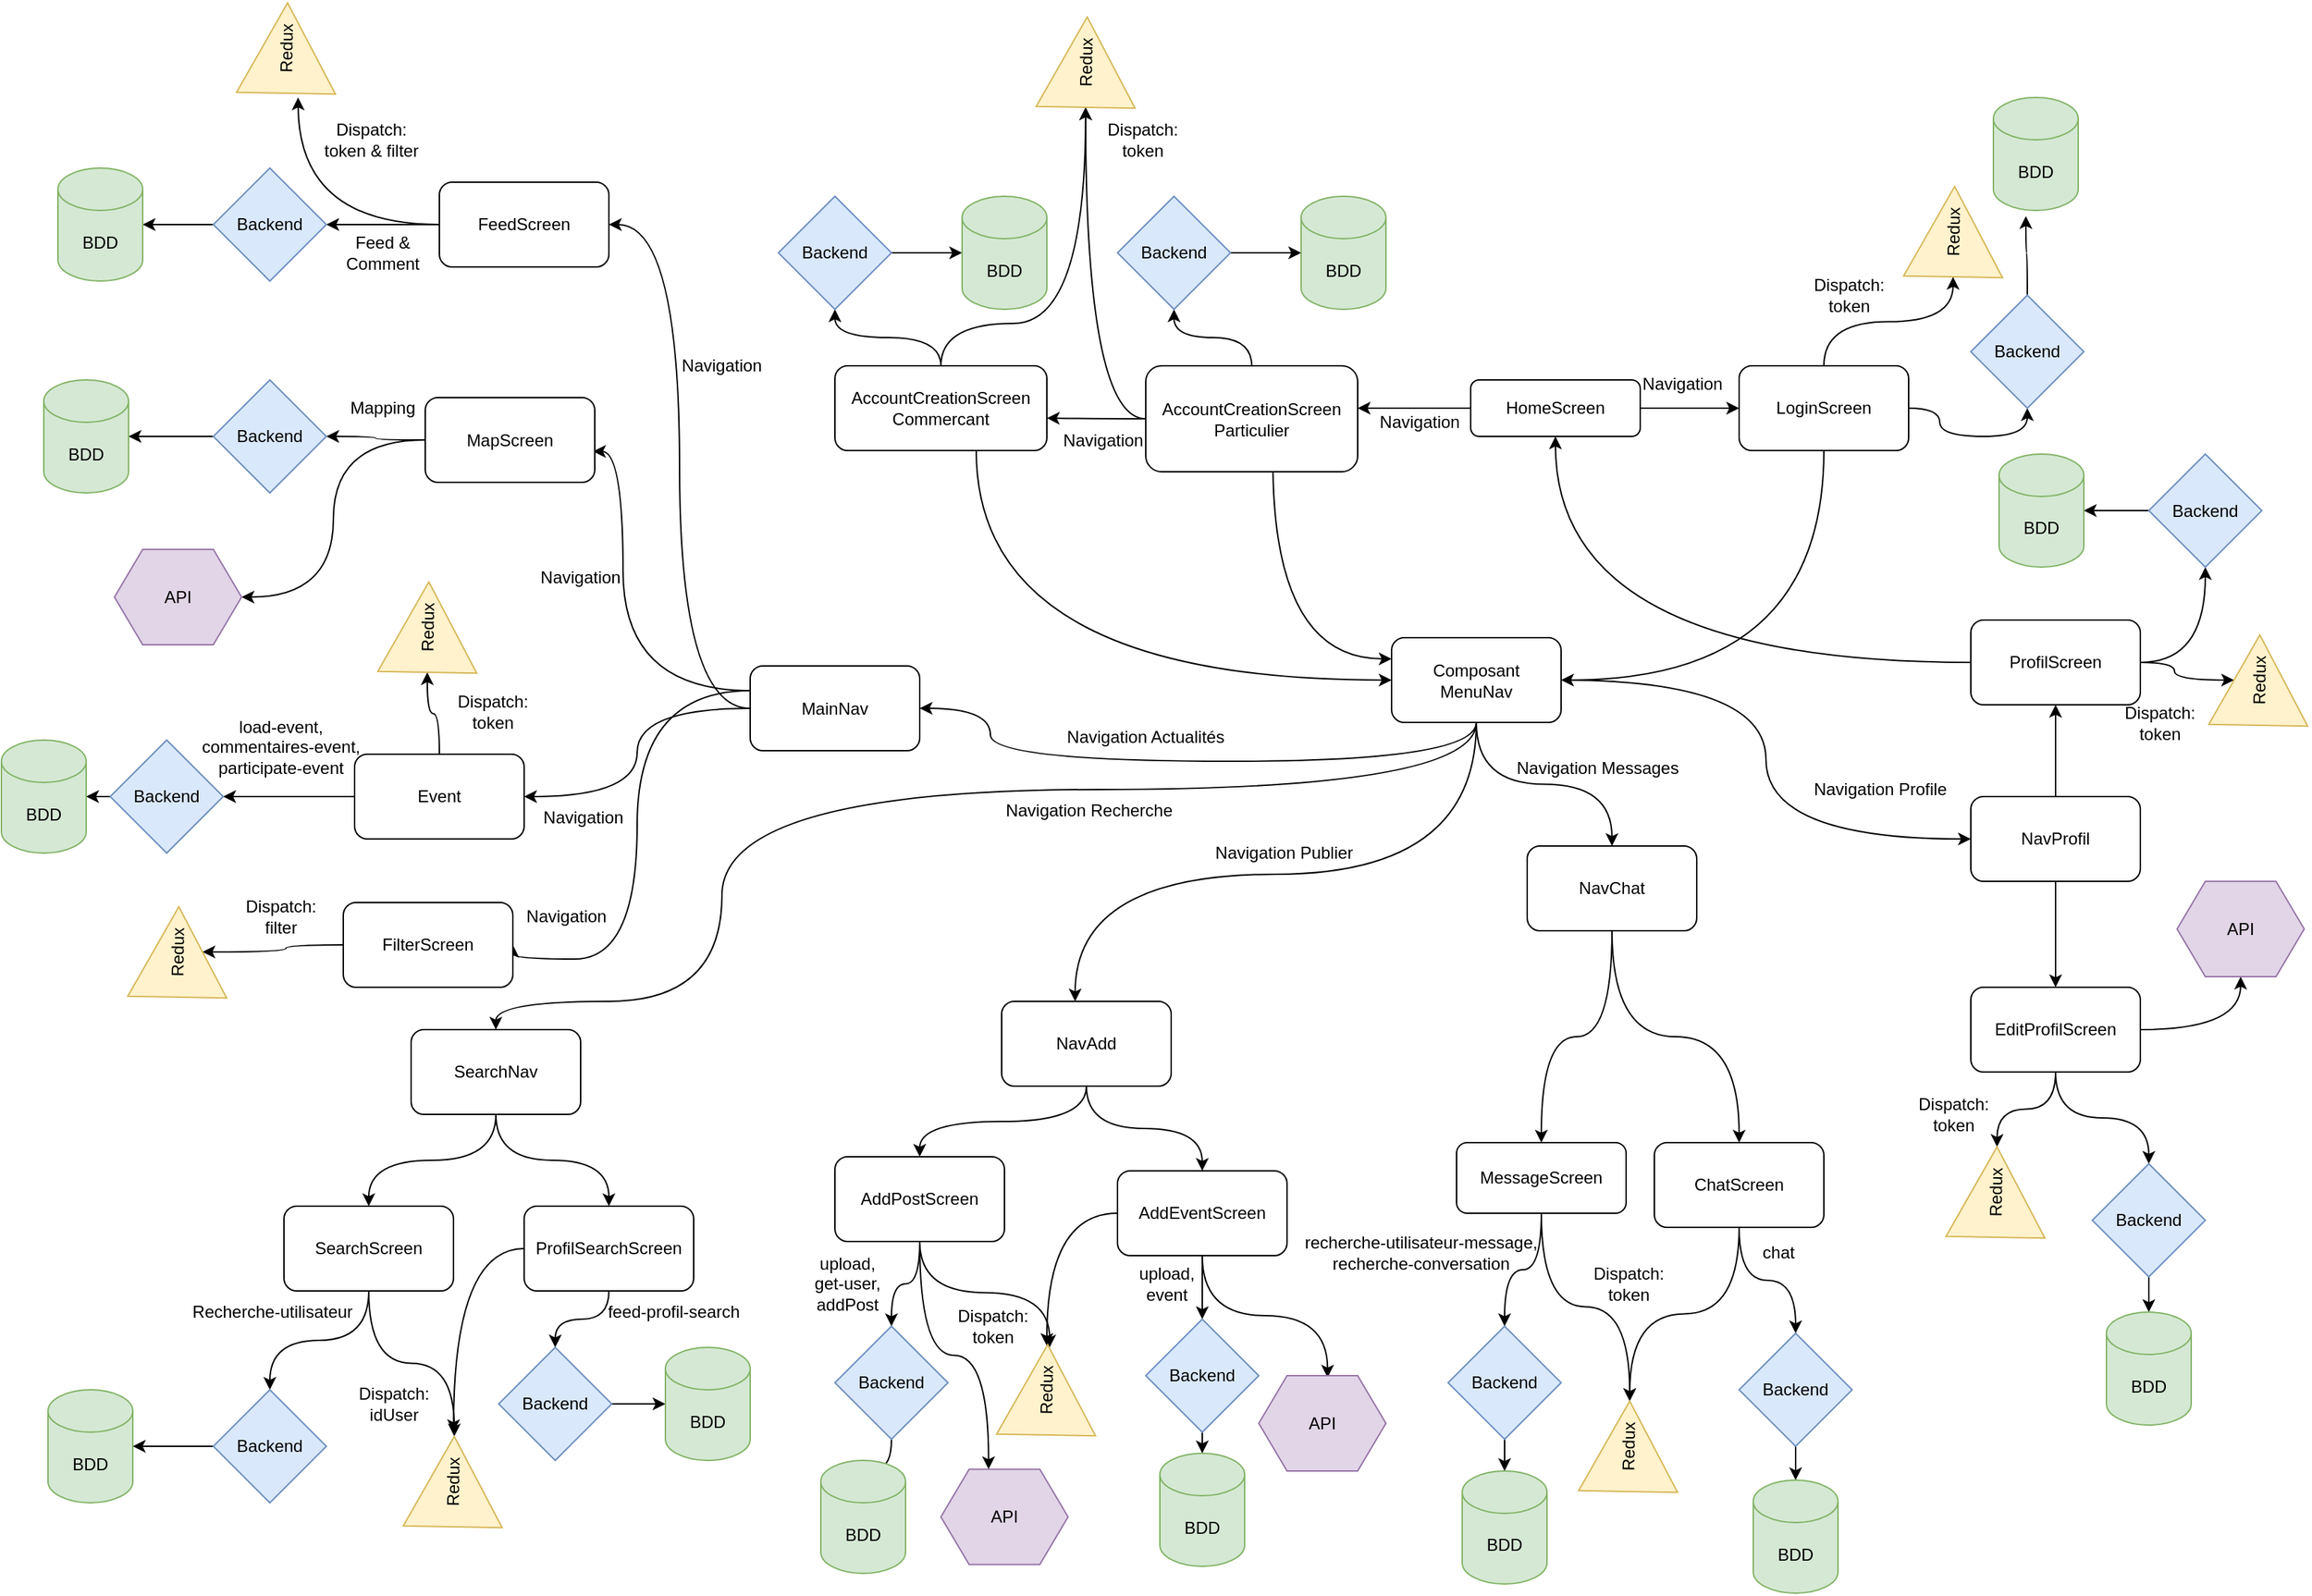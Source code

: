 <mxfile version="15.2.9" type="github">
  <diagram id="C5RBs43oDa-KdzZeNtuy" name="Page-1">
    <mxGraphModel dx="2178" dy="801" grid="1" gridSize="10" guides="1" tooltips="1" connect="1" arrows="1" fold="1" page="1" pageScale="1" pageWidth="827" pageHeight="1169" math="0" shadow="0">
      <root>
        <mxCell id="WIyWlLk6GJQsqaUBKTNV-0" />
        <mxCell id="WIyWlLk6GJQsqaUBKTNV-1" parent="WIyWlLk6GJQsqaUBKTNV-0" />
        <mxCell id="LkO9NCzJJuoqPJhK0rLc-2" style="edgeStyle=orthogonalEdgeStyle;rounded=0;orthogonalLoop=1;jettySize=auto;html=1;" edge="1" parent="WIyWlLk6GJQsqaUBKTNV-1" source="WIyWlLk6GJQsqaUBKTNV-3">
          <mxGeometry relative="1" as="geometry">
            <mxPoint x="140" y="330" as="targetPoint" />
          </mxGeometry>
        </mxCell>
        <mxCell id="LkO9NCzJJuoqPJhK0rLc-6" style="edgeStyle=orthogonalEdgeStyle;rounded=0;orthogonalLoop=1;jettySize=auto;html=1;entryX=0;entryY=0.5;entryDx=0;entryDy=0;" edge="1" parent="WIyWlLk6GJQsqaUBKTNV-1" source="WIyWlLk6GJQsqaUBKTNV-3" target="LkO9NCzJJuoqPJhK0rLc-3">
          <mxGeometry relative="1" as="geometry" />
        </mxCell>
        <mxCell id="WIyWlLk6GJQsqaUBKTNV-3" value="HomeScreen" style="rounded=1;whiteSpace=wrap;html=1;fontSize=12;glass=0;strokeWidth=1;shadow=0;" parent="WIyWlLk6GJQsqaUBKTNV-1" vertex="1">
          <mxGeometry x="220" y="310" width="120" height="40" as="geometry" />
        </mxCell>
        <mxCell id="LkO9NCzJJuoqPJhK0rLc-14" style="edgeStyle=orthogonalEdgeStyle;rounded=0;orthogonalLoop=1;jettySize=auto;html=1;entryX=0;entryY=0.25;entryDx=0;entryDy=0;curved=1;" edge="1" parent="WIyWlLk6GJQsqaUBKTNV-1" target="LkO9NCzJJuoqPJhK0rLc-11">
          <mxGeometry relative="1" as="geometry">
            <mxPoint x="80" y="367.5" as="sourcePoint" />
            <Array as="points">
              <mxPoint x="80" y="507.5" />
            </Array>
          </mxGeometry>
        </mxCell>
        <mxCell id="LkO9NCzJJuoqPJhK0rLc-65" style="edgeStyle=orthogonalEdgeStyle;curved=1;rounded=0;orthogonalLoop=1;jettySize=auto;html=1;entryX=0.5;entryY=1;entryDx=0;entryDy=0;" edge="1" parent="WIyWlLk6GJQsqaUBKTNV-1" source="LkO9NCzJJuoqPJhK0rLc-0" target="LkO9NCzJJuoqPJhK0rLc-61">
          <mxGeometry relative="1" as="geometry" />
        </mxCell>
        <mxCell id="LkO9NCzJJuoqPJhK0rLc-74" style="edgeStyle=orthogonalEdgeStyle;curved=1;rounded=0;orthogonalLoop=1;jettySize=auto;html=1;entryX=0;entryY=0.5;entryDx=0;entryDy=0;" edge="1" parent="WIyWlLk6GJQsqaUBKTNV-1" source="LkO9NCzJJuoqPJhK0rLc-0" target="LkO9NCzJJuoqPJhK0rLc-73">
          <mxGeometry relative="1" as="geometry" />
        </mxCell>
        <mxCell id="LkO9NCzJJuoqPJhK0rLc-76" style="edgeStyle=orthogonalEdgeStyle;curved=1;rounded=0;orthogonalLoop=1;jettySize=auto;html=1;entryX=1;entryY=0.617;entryDx=0;entryDy=0;entryPerimeter=0;" edge="1" parent="WIyWlLk6GJQsqaUBKTNV-1" source="LkO9NCzJJuoqPJhK0rLc-0" target="LkO9NCzJJuoqPJhK0rLc-7">
          <mxGeometry relative="1" as="geometry" />
        </mxCell>
        <mxCell id="LkO9NCzJJuoqPJhK0rLc-0" value="AccountCreationScreen&lt;br&gt;Particulier" style="rounded=1;whiteSpace=wrap;html=1;" vertex="1" parent="WIyWlLk6GJQsqaUBKTNV-1">
          <mxGeometry x="-10" y="300" width="150" height="75" as="geometry" />
        </mxCell>
        <mxCell id="LkO9NCzJJuoqPJhK0rLc-16" style="edgeStyle=orthogonalEdgeStyle;rounded=0;orthogonalLoop=1;jettySize=auto;html=1;entryX=1;entryY=0.5;entryDx=0;entryDy=0;curved=1;" edge="1" parent="WIyWlLk6GJQsqaUBKTNV-1" source="LkO9NCzJJuoqPJhK0rLc-3" target="LkO9NCzJJuoqPJhK0rLc-11">
          <mxGeometry relative="1" as="geometry">
            <Array as="points">
              <mxPoint x="470" y="522.5" />
            </Array>
          </mxGeometry>
        </mxCell>
        <mxCell id="LkO9NCzJJuoqPJhK0rLc-70" style="edgeStyle=orthogonalEdgeStyle;curved=1;rounded=0;orthogonalLoop=1;jettySize=auto;html=1;entryX=0.5;entryY=1;entryDx=0;entryDy=0;" edge="1" parent="WIyWlLk6GJQsqaUBKTNV-1" source="LkO9NCzJJuoqPJhK0rLc-3" target="LkO9NCzJJuoqPJhK0rLc-68">
          <mxGeometry relative="1" as="geometry" />
        </mxCell>
        <mxCell id="LkO9NCzJJuoqPJhK0rLc-72" style="edgeStyle=orthogonalEdgeStyle;curved=1;rounded=0;orthogonalLoop=1;jettySize=auto;html=1;entryX=0;entryY=0.5;entryDx=0;entryDy=0;" edge="1" parent="WIyWlLk6GJQsqaUBKTNV-1" source="LkO9NCzJJuoqPJhK0rLc-3" target="LkO9NCzJJuoqPJhK0rLc-59">
          <mxGeometry relative="1" as="geometry" />
        </mxCell>
        <mxCell id="LkO9NCzJJuoqPJhK0rLc-3" value="LoginScreen" style="rounded=1;whiteSpace=wrap;html=1;" vertex="1" parent="WIyWlLk6GJQsqaUBKTNV-1">
          <mxGeometry x="410" y="300" width="120" height="60" as="geometry" />
        </mxCell>
        <mxCell id="LkO9NCzJJuoqPJhK0rLc-13" style="edgeStyle=orthogonalEdgeStyle;rounded=0;orthogonalLoop=1;jettySize=auto;html=1;entryX=0;entryY=0.5;entryDx=0;entryDy=0;curved=1;" edge="1" parent="WIyWlLk6GJQsqaUBKTNV-1" source="LkO9NCzJJuoqPJhK0rLc-7" target="LkO9NCzJJuoqPJhK0rLc-11">
          <mxGeometry relative="1" as="geometry">
            <Array as="points">
              <mxPoint x="-130" y="522.5" />
            </Array>
          </mxGeometry>
        </mxCell>
        <mxCell id="LkO9NCzJJuoqPJhK0rLc-63" style="edgeStyle=orthogonalEdgeStyle;curved=1;rounded=0;orthogonalLoop=1;jettySize=auto;html=1;entryX=0.5;entryY=1;entryDx=0;entryDy=0;" edge="1" parent="WIyWlLk6GJQsqaUBKTNV-1" source="LkO9NCzJJuoqPJhK0rLc-7" target="LkO9NCzJJuoqPJhK0rLc-58">
          <mxGeometry relative="1" as="geometry" />
        </mxCell>
        <mxCell id="LkO9NCzJJuoqPJhK0rLc-75" style="edgeStyle=orthogonalEdgeStyle;curved=1;rounded=0;orthogonalLoop=1;jettySize=auto;html=1;entryX=0;entryY=0.5;entryDx=0;entryDy=0;" edge="1" parent="WIyWlLk6GJQsqaUBKTNV-1" source="LkO9NCzJJuoqPJhK0rLc-7" target="LkO9NCzJJuoqPJhK0rLc-73">
          <mxGeometry relative="1" as="geometry">
            <Array as="points">
              <mxPoint x="-155" y="270" />
              <mxPoint x="-53" y="270" />
            </Array>
          </mxGeometry>
        </mxCell>
        <mxCell id="LkO9NCzJJuoqPJhK0rLc-7" value="AccountCreationScreen&lt;br&gt;Commercant" style="rounded=1;whiteSpace=wrap;html=1;" vertex="1" parent="WIyWlLk6GJQsqaUBKTNV-1">
          <mxGeometry x="-230" y="300" width="150" height="60" as="geometry" />
        </mxCell>
        <mxCell id="LkO9NCzJJuoqPJhK0rLc-22" style="edgeStyle=orthogonalEdgeStyle;curved=1;rounded=0;orthogonalLoop=1;jettySize=auto;html=1;" edge="1" parent="WIyWlLk6GJQsqaUBKTNV-1" source="LkO9NCzJJuoqPJhK0rLc-11" target="LkO9NCzJJuoqPJhK0rLc-17">
          <mxGeometry relative="1" as="geometry">
            <Array as="points">
              <mxPoint x="224" y="580" />
              <mxPoint x="-120" y="580" />
            </Array>
          </mxGeometry>
        </mxCell>
        <mxCell id="LkO9NCzJJuoqPJhK0rLc-54" style="edgeStyle=orthogonalEdgeStyle;curved=1;rounded=0;orthogonalLoop=1;jettySize=auto;html=1;entryX=0.5;entryY=0;entryDx=0;entryDy=0;" edge="1" parent="WIyWlLk6GJQsqaUBKTNV-1" source="LkO9NCzJJuoqPJhK0rLc-11" target="LkO9NCzJJuoqPJhK0rLc-18">
          <mxGeometry relative="1" as="geometry">
            <Array as="points">
              <mxPoint x="224" y="600" />
              <mxPoint x="-310" y="600" />
              <mxPoint x="-310" y="750" />
              <mxPoint x="-470" y="750" />
            </Array>
          </mxGeometry>
        </mxCell>
        <mxCell id="LkO9NCzJJuoqPJhK0rLc-55" style="edgeStyle=orthogonalEdgeStyle;curved=1;rounded=0;orthogonalLoop=1;jettySize=auto;html=1;" edge="1" parent="WIyWlLk6GJQsqaUBKTNV-1" source="LkO9NCzJJuoqPJhK0rLc-11" target="LkO9NCzJJuoqPJhK0rLc-20">
          <mxGeometry relative="1" as="geometry" />
        </mxCell>
        <mxCell id="LkO9NCzJJuoqPJhK0rLc-56" style="edgeStyle=orthogonalEdgeStyle;curved=1;rounded=0;orthogonalLoop=1;jettySize=auto;html=1;entryX=0;entryY=0.5;entryDx=0;entryDy=0;" edge="1" parent="WIyWlLk6GJQsqaUBKTNV-1" source="LkO9NCzJJuoqPJhK0rLc-11" target="LkO9NCzJJuoqPJhK0rLc-21">
          <mxGeometry relative="1" as="geometry" />
        </mxCell>
        <mxCell id="LkO9NCzJJuoqPJhK0rLc-135" style="edgeStyle=orthogonalEdgeStyle;curved=1;rounded=0;orthogonalLoop=1;jettySize=auto;html=1;" edge="1" parent="WIyWlLk6GJQsqaUBKTNV-1" source="LkO9NCzJJuoqPJhK0rLc-11" target="LkO9NCzJJuoqPJhK0rLc-19">
          <mxGeometry relative="1" as="geometry">
            <Array as="points">
              <mxPoint x="224" y="660" />
              <mxPoint x="-60" y="660" />
            </Array>
          </mxGeometry>
        </mxCell>
        <mxCell id="LkO9NCzJJuoqPJhK0rLc-11" value="Composant&lt;br&gt;MenuNav" style="rounded=1;whiteSpace=wrap;html=1;" vertex="1" parent="WIyWlLk6GJQsqaUBKTNV-1">
          <mxGeometry x="164" y="492.5" width="120" height="60" as="geometry" />
        </mxCell>
        <mxCell id="LkO9NCzJJuoqPJhK0rLc-32" style="edgeStyle=orthogonalEdgeStyle;curved=1;rounded=0;orthogonalLoop=1;jettySize=auto;html=1;entryX=1;entryY=0.5;entryDx=0;entryDy=0;" edge="1" parent="WIyWlLk6GJQsqaUBKTNV-1" source="LkO9NCzJJuoqPJhK0rLc-17" target="LkO9NCzJJuoqPJhK0rLc-27">
          <mxGeometry relative="1" as="geometry" />
        </mxCell>
        <mxCell id="LkO9NCzJJuoqPJhK0rLc-33" style="edgeStyle=orthogonalEdgeStyle;curved=1;rounded=0;orthogonalLoop=1;jettySize=auto;html=1;entryX=0.99;entryY=0.635;entryDx=0;entryDy=0;entryPerimeter=0;" edge="1" parent="WIyWlLk6GJQsqaUBKTNV-1" source="LkO9NCzJJuoqPJhK0rLc-17" target="LkO9NCzJJuoqPJhK0rLc-29">
          <mxGeometry relative="1" as="geometry">
            <Array as="points">
              <mxPoint x="-380" y="530" />
              <mxPoint x="-380" y="361" />
            </Array>
          </mxGeometry>
        </mxCell>
        <mxCell id="LkO9NCzJJuoqPJhK0rLc-34" style="edgeStyle=orthogonalEdgeStyle;curved=1;rounded=0;orthogonalLoop=1;jettySize=auto;html=1;entryX=1;entryY=0.5;entryDx=0;entryDy=0;" edge="1" parent="WIyWlLk6GJQsqaUBKTNV-1" source="LkO9NCzJJuoqPJhK0rLc-17" target="LkO9NCzJJuoqPJhK0rLc-30">
          <mxGeometry relative="1" as="geometry" />
        </mxCell>
        <mxCell id="LkO9NCzJJuoqPJhK0rLc-35" style="edgeStyle=orthogonalEdgeStyle;curved=1;rounded=0;orthogonalLoop=1;jettySize=auto;html=1;entryX=1;entryY=0.5;entryDx=0;entryDy=0;" edge="1" parent="WIyWlLk6GJQsqaUBKTNV-1" source="LkO9NCzJJuoqPJhK0rLc-17" target="LkO9NCzJJuoqPJhK0rLc-31">
          <mxGeometry relative="1" as="geometry">
            <Array as="points">
              <mxPoint x="-370" y="530" />
              <mxPoint x="-370" y="720" />
            </Array>
          </mxGeometry>
        </mxCell>
        <mxCell id="LkO9NCzJJuoqPJhK0rLc-17" value="MainNav" style="rounded=1;whiteSpace=wrap;html=1;" vertex="1" parent="WIyWlLk6GJQsqaUBKTNV-1">
          <mxGeometry x="-290" y="512.5" width="120" height="60" as="geometry" />
        </mxCell>
        <mxCell id="LkO9NCzJJuoqPJhK0rLc-133" style="edgeStyle=orthogonalEdgeStyle;curved=1;rounded=0;orthogonalLoop=1;jettySize=auto;html=1;entryX=0.5;entryY=0;entryDx=0;entryDy=0;" edge="1" parent="WIyWlLk6GJQsqaUBKTNV-1" source="LkO9NCzJJuoqPJhK0rLc-18" target="LkO9NCzJJuoqPJhK0rLc-50">
          <mxGeometry relative="1" as="geometry" />
        </mxCell>
        <mxCell id="LkO9NCzJJuoqPJhK0rLc-134" style="edgeStyle=orthogonalEdgeStyle;curved=1;rounded=0;orthogonalLoop=1;jettySize=auto;html=1;" edge="1" parent="WIyWlLk6GJQsqaUBKTNV-1" source="LkO9NCzJJuoqPJhK0rLc-18" target="LkO9NCzJJuoqPJhK0rLc-51">
          <mxGeometry relative="1" as="geometry" />
        </mxCell>
        <mxCell id="LkO9NCzJJuoqPJhK0rLc-18" value="SearchNav" style="rounded=1;whiteSpace=wrap;html=1;" vertex="1" parent="WIyWlLk6GJQsqaUBKTNV-1">
          <mxGeometry x="-530" y="770" width="120" height="60" as="geometry" />
        </mxCell>
        <mxCell id="LkO9NCzJJuoqPJhK0rLc-39" style="edgeStyle=orthogonalEdgeStyle;curved=1;rounded=0;orthogonalLoop=1;jettySize=auto;html=1;" edge="1" parent="WIyWlLk6GJQsqaUBKTNV-1" source="LkO9NCzJJuoqPJhK0rLc-19" target="LkO9NCzJJuoqPJhK0rLc-37">
          <mxGeometry relative="1" as="geometry" />
        </mxCell>
        <mxCell id="LkO9NCzJJuoqPJhK0rLc-40" style="edgeStyle=orthogonalEdgeStyle;curved=1;rounded=0;orthogonalLoop=1;jettySize=auto;html=1;entryX=0.5;entryY=0;entryDx=0;entryDy=0;" edge="1" parent="WIyWlLk6GJQsqaUBKTNV-1" source="LkO9NCzJJuoqPJhK0rLc-19" target="LkO9NCzJJuoqPJhK0rLc-38">
          <mxGeometry relative="1" as="geometry" />
        </mxCell>
        <mxCell id="LkO9NCzJJuoqPJhK0rLc-19" value="NavAdd" style="rounded=1;whiteSpace=wrap;html=1;" vertex="1" parent="WIyWlLk6GJQsqaUBKTNV-1">
          <mxGeometry x="-112" y="750" width="120" height="60" as="geometry" />
        </mxCell>
        <mxCell id="LkO9NCzJJuoqPJhK0rLc-43" style="edgeStyle=orthogonalEdgeStyle;curved=1;rounded=0;orthogonalLoop=1;jettySize=auto;html=1;" edge="1" parent="WIyWlLk6GJQsqaUBKTNV-1" source="LkO9NCzJJuoqPJhK0rLc-20" target="LkO9NCzJJuoqPJhK0rLc-41">
          <mxGeometry relative="1" as="geometry" />
        </mxCell>
        <mxCell id="LkO9NCzJJuoqPJhK0rLc-49" style="edgeStyle=orthogonalEdgeStyle;curved=1;rounded=0;orthogonalLoop=1;jettySize=auto;html=1;entryX=0.5;entryY=0;entryDx=0;entryDy=0;" edge="1" parent="WIyWlLk6GJQsqaUBKTNV-1" source="LkO9NCzJJuoqPJhK0rLc-20" target="LkO9NCzJJuoqPJhK0rLc-42">
          <mxGeometry relative="1" as="geometry" />
        </mxCell>
        <mxCell id="LkO9NCzJJuoqPJhK0rLc-20" value="NavChat" style="rounded=1;whiteSpace=wrap;html=1;" vertex="1" parent="WIyWlLk6GJQsqaUBKTNV-1">
          <mxGeometry x="260" y="640" width="120" height="60" as="geometry" />
        </mxCell>
        <mxCell id="LkO9NCzJJuoqPJhK0rLc-47" style="edgeStyle=orthogonalEdgeStyle;curved=1;rounded=0;orthogonalLoop=1;jettySize=auto;html=1;entryX=0.5;entryY=0;entryDx=0;entryDy=0;" edge="1" parent="WIyWlLk6GJQsqaUBKTNV-1" source="LkO9NCzJJuoqPJhK0rLc-21" target="LkO9NCzJJuoqPJhK0rLc-45">
          <mxGeometry relative="1" as="geometry" />
        </mxCell>
        <mxCell id="LkO9NCzJJuoqPJhK0rLc-171" style="edgeStyle=orthogonalEdgeStyle;curved=1;rounded=0;orthogonalLoop=1;jettySize=auto;html=1;" edge="1" parent="WIyWlLk6GJQsqaUBKTNV-1" source="LkO9NCzJJuoqPJhK0rLc-21" target="LkO9NCzJJuoqPJhK0rLc-46">
          <mxGeometry relative="1" as="geometry" />
        </mxCell>
        <mxCell id="LkO9NCzJJuoqPJhK0rLc-21" value="NavProfil" style="rounded=1;whiteSpace=wrap;html=1;" vertex="1" parent="WIyWlLk6GJQsqaUBKTNV-1">
          <mxGeometry x="574" y="605" width="120" height="60" as="geometry" />
        </mxCell>
        <mxCell id="LkO9NCzJJuoqPJhK0rLc-87" style="edgeStyle=orthogonalEdgeStyle;curved=1;rounded=0;orthogonalLoop=1;jettySize=auto;html=1;entryX=1;entryY=0.5;entryDx=0;entryDy=0;" edge="1" parent="WIyWlLk6GJQsqaUBKTNV-1" source="LkO9NCzJJuoqPJhK0rLc-27" target="LkO9NCzJJuoqPJhK0rLc-79">
          <mxGeometry relative="1" as="geometry" />
        </mxCell>
        <mxCell id="LkO9NCzJJuoqPJhK0rLc-97" style="edgeStyle=orthogonalEdgeStyle;curved=1;rounded=0;orthogonalLoop=1;jettySize=auto;html=1;" edge="1" parent="WIyWlLk6GJQsqaUBKTNV-1" source="LkO9NCzJJuoqPJhK0rLc-27">
          <mxGeometry relative="1" as="geometry">
            <mxPoint x="-610.0" y="110" as="targetPoint" />
          </mxGeometry>
        </mxCell>
        <mxCell id="LkO9NCzJJuoqPJhK0rLc-27" value="FeedScreen" style="rounded=1;whiteSpace=wrap;html=1;" vertex="1" parent="WIyWlLk6GJQsqaUBKTNV-1">
          <mxGeometry x="-510" y="170" width="120" height="60" as="geometry" />
        </mxCell>
        <mxCell id="LkO9NCzJJuoqPJhK0rLc-90" style="edgeStyle=orthogonalEdgeStyle;curved=1;rounded=0;orthogonalLoop=1;jettySize=auto;html=1;entryX=1;entryY=0.5;entryDx=0;entryDy=0;" edge="1" parent="WIyWlLk6GJQsqaUBKTNV-1" source="LkO9NCzJJuoqPJhK0rLc-29" target="LkO9NCzJJuoqPJhK0rLc-88">
          <mxGeometry relative="1" as="geometry" />
        </mxCell>
        <mxCell id="LkO9NCzJJuoqPJhK0rLc-92" style="edgeStyle=orthogonalEdgeStyle;curved=1;rounded=0;orthogonalLoop=1;jettySize=auto;html=1;entryX=1;entryY=0.5;entryDx=0;entryDy=0;" edge="1" parent="WIyWlLk6GJQsqaUBKTNV-1" source="LkO9NCzJJuoqPJhK0rLc-29" target="LkO9NCzJJuoqPJhK0rLc-91">
          <mxGeometry relative="1" as="geometry" />
        </mxCell>
        <mxCell id="LkO9NCzJJuoqPJhK0rLc-29" value="MapScreen" style="rounded=1;whiteSpace=wrap;html=1;" vertex="1" parent="WIyWlLk6GJQsqaUBKTNV-1">
          <mxGeometry x="-520" y="322.5" width="120" height="60" as="geometry" />
        </mxCell>
        <mxCell id="LkO9NCzJJuoqPJhK0rLc-101" style="edgeStyle=orthogonalEdgeStyle;curved=1;rounded=0;orthogonalLoop=1;jettySize=auto;html=1;entryX=0;entryY=0.5;entryDx=0;entryDy=0;" edge="1" parent="WIyWlLk6GJQsqaUBKTNV-1" source="LkO9NCzJJuoqPJhK0rLc-30" target="LkO9NCzJJuoqPJhK0rLc-98">
          <mxGeometry relative="1" as="geometry" />
        </mxCell>
        <mxCell id="LkO9NCzJJuoqPJhK0rLc-103" style="edgeStyle=orthogonalEdgeStyle;curved=1;rounded=0;orthogonalLoop=1;jettySize=auto;html=1;entryX=1;entryY=0.5;entryDx=0;entryDy=0;" edge="1" parent="WIyWlLk6GJQsqaUBKTNV-1" source="LkO9NCzJJuoqPJhK0rLc-30" target="LkO9NCzJJuoqPJhK0rLc-99">
          <mxGeometry relative="1" as="geometry" />
        </mxCell>
        <mxCell id="LkO9NCzJJuoqPJhK0rLc-30" value="Event" style="rounded=1;whiteSpace=wrap;html=1;" vertex="1" parent="WIyWlLk6GJQsqaUBKTNV-1">
          <mxGeometry x="-570" y="575" width="120" height="60" as="geometry" />
        </mxCell>
        <mxCell id="LkO9NCzJJuoqPJhK0rLc-117" style="edgeStyle=orthogonalEdgeStyle;curved=1;rounded=0;orthogonalLoop=1;jettySize=auto;html=1;" edge="1" parent="WIyWlLk6GJQsqaUBKTNV-1" source="LkO9NCzJJuoqPJhK0rLc-31" target="LkO9NCzJJuoqPJhK0rLc-116">
          <mxGeometry relative="1" as="geometry" />
        </mxCell>
        <mxCell id="LkO9NCzJJuoqPJhK0rLc-31" value="FilterScreen" style="rounded=1;whiteSpace=wrap;html=1;" vertex="1" parent="WIyWlLk6GJQsqaUBKTNV-1">
          <mxGeometry x="-578" y="680" width="120" height="60" as="geometry" />
        </mxCell>
        <mxCell id="LkO9NCzJJuoqPJhK0rLc-145" style="edgeStyle=orthogonalEdgeStyle;curved=1;rounded=0;orthogonalLoop=1;jettySize=auto;html=1;" edge="1" parent="WIyWlLk6GJQsqaUBKTNV-1" source="LkO9NCzJJuoqPJhK0rLc-37" target="LkO9NCzJJuoqPJhK0rLc-139">
          <mxGeometry relative="1" as="geometry" />
        </mxCell>
        <mxCell id="LkO9NCzJJuoqPJhK0rLc-146" style="edgeStyle=orthogonalEdgeStyle;curved=1;rounded=0;orthogonalLoop=1;jettySize=auto;html=1;entryX=0.969;entryY=0.521;entryDx=0;entryDy=0;entryPerimeter=0;" edge="1" parent="WIyWlLk6GJQsqaUBKTNV-1" source="LkO9NCzJJuoqPJhK0rLc-37" target="LkO9NCzJJuoqPJhK0rLc-142">
          <mxGeometry relative="1" as="geometry" />
        </mxCell>
        <mxCell id="LkO9NCzJJuoqPJhK0rLc-194" style="edgeStyle=orthogonalEdgeStyle;curved=1;rounded=0;orthogonalLoop=1;jettySize=auto;html=1;entryX=0.375;entryY=0;entryDx=0;entryDy=0;" edge="1" parent="WIyWlLk6GJQsqaUBKTNV-1" source="LkO9NCzJJuoqPJhK0rLc-37" target="LkO9NCzJJuoqPJhK0rLc-193">
          <mxGeometry relative="1" as="geometry" />
        </mxCell>
        <mxCell id="LkO9NCzJJuoqPJhK0rLc-37" value="AddPostScreen" style="rounded=1;whiteSpace=wrap;html=1;" vertex="1" parent="WIyWlLk6GJQsqaUBKTNV-1">
          <mxGeometry x="-230" y="860" width="120" height="60" as="geometry" />
        </mxCell>
        <mxCell id="LkO9NCzJJuoqPJhK0rLc-148" style="edgeStyle=orthogonalEdgeStyle;curved=1;rounded=0;orthogonalLoop=1;jettySize=auto;html=1;" edge="1" parent="WIyWlLk6GJQsqaUBKTNV-1" source="LkO9NCzJJuoqPJhK0rLc-38" target="LkO9NCzJJuoqPJhK0rLc-142">
          <mxGeometry relative="1" as="geometry" />
        </mxCell>
        <mxCell id="LkO9NCzJJuoqPJhK0rLc-149" style="edgeStyle=orthogonalEdgeStyle;curved=1;rounded=0;orthogonalLoop=1;jettySize=auto;html=1;" edge="1" parent="WIyWlLk6GJQsqaUBKTNV-1" source="LkO9NCzJJuoqPJhK0rLc-38" target="LkO9NCzJJuoqPJhK0rLc-143">
          <mxGeometry relative="1" as="geometry" />
        </mxCell>
        <mxCell id="LkO9NCzJJuoqPJhK0rLc-195" style="edgeStyle=orthogonalEdgeStyle;curved=1;rounded=0;orthogonalLoop=1;jettySize=auto;html=1;entryX=0.541;entryY=0.02;entryDx=0;entryDy=0;entryPerimeter=0;" edge="1" parent="WIyWlLk6GJQsqaUBKTNV-1" source="LkO9NCzJJuoqPJhK0rLc-38" target="LkO9NCzJJuoqPJhK0rLc-192">
          <mxGeometry relative="1" as="geometry" />
        </mxCell>
        <mxCell id="LkO9NCzJJuoqPJhK0rLc-38" value="AddEventScreen" style="rounded=1;whiteSpace=wrap;html=1;" vertex="1" parent="WIyWlLk6GJQsqaUBKTNV-1">
          <mxGeometry x="-30" y="870" width="120" height="60" as="geometry" />
        </mxCell>
        <mxCell id="LkO9NCzJJuoqPJhK0rLc-161" style="edgeStyle=orthogonalEdgeStyle;curved=1;rounded=0;orthogonalLoop=1;jettySize=auto;html=1;entryX=0.5;entryY=0;entryDx=0;entryDy=0;" edge="1" parent="WIyWlLk6GJQsqaUBKTNV-1" source="LkO9NCzJJuoqPJhK0rLc-41" target="LkO9NCzJJuoqPJhK0rLc-152">
          <mxGeometry relative="1" as="geometry" />
        </mxCell>
        <mxCell id="LkO9NCzJJuoqPJhK0rLc-166" style="edgeStyle=orthogonalEdgeStyle;curved=1;rounded=0;orthogonalLoop=1;jettySize=auto;html=1;entryX=1;entryY=0.5;entryDx=0;entryDy=0;" edge="1" parent="WIyWlLk6GJQsqaUBKTNV-1" source="LkO9NCzJJuoqPJhK0rLc-41" target="LkO9NCzJJuoqPJhK0rLc-165">
          <mxGeometry relative="1" as="geometry" />
        </mxCell>
        <mxCell id="LkO9NCzJJuoqPJhK0rLc-41" value="MessageScreen" style="rounded=1;whiteSpace=wrap;html=1;" vertex="1" parent="WIyWlLk6GJQsqaUBKTNV-1">
          <mxGeometry x="210" y="850" width="120" height="50" as="geometry" />
        </mxCell>
        <mxCell id="LkO9NCzJJuoqPJhK0rLc-163" style="edgeStyle=orthogonalEdgeStyle;curved=1;rounded=0;orthogonalLoop=1;jettySize=auto;html=1;entryX=0.5;entryY=0;entryDx=0;entryDy=0;" edge="1" parent="WIyWlLk6GJQsqaUBKTNV-1" source="LkO9NCzJJuoqPJhK0rLc-42" target="LkO9NCzJJuoqPJhK0rLc-154">
          <mxGeometry relative="1" as="geometry" />
        </mxCell>
        <mxCell id="LkO9NCzJJuoqPJhK0rLc-168" style="edgeStyle=orthogonalEdgeStyle;curved=1;rounded=0;orthogonalLoop=1;jettySize=auto;html=1;entryX=1;entryY=0.5;entryDx=0;entryDy=0;" edge="1" parent="WIyWlLk6GJQsqaUBKTNV-1" source="LkO9NCzJJuoqPJhK0rLc-42" target="LkO9NCzJJuoqPJhK0rLc-165">
          <mxGeometry relative="1" as="geometry" />
        </mxCell>
        <mxCell id="LkO9NCzJJuoqPJhK0rLc-42" value="ChatScreen" style="rounded=1;whiteSpace=wrap;html=1;" vertex="1" parent="WIyWlLk6GJQsqaUBKTNV-1">
          <mxGeometry x="350" y="850" width="120" height="60" as="geometry" />
        </mxCell>
        <mxCell id="LkO9NCzJJuoqPJhK0rLc-179" style="edgeStyle=orthogonalEdgeStyle;curved=1;rounded=0;orthogonalLoop=1;jettySize=auto;html=1;entryX=1;entryY=0.5;entryDx=0;entryDy=0;" edge="1" parent="WIyWlLk6GJQsqaUBKTNV-1" source="LkO9NCzJJuoqPJhK0rLc-45" target="LkO9NCzJJuoqPJhK0rLc-174">
          <mxGeometry relative="1" as="geometry" />
        </mxCell>
        <mxCell id="LkO9NCzJJuoqPJhK0rLc-180" style="edgeStyle=orthogonalEdgeStyle;curved=1;rounded=0;orthogonalLoop=1;jettySize=auto;html=1;" edge="1" parent="WIyWlLk6GJQsqaUBKTNV-1" source="LkO9NCzJJuoqPJhK0rLc-45" target="LkO9NCzJJuoqPJhK0rLc-172">
          <mxGeometry relative="1" as="geometry" />
        </mxCell>
        <mxCell id="LkO9NCzJJuoqPJhK0rLc-183" style="edgeStyle=orthogonalEdgeStyle;curved=1;rounded=0;orthogonalLoop=1;jettySize=auto;html=1;entryX=0.5;entryY=1;entryDx=0;entryDy=0;" edge="1" parent="WIyWlLk6GJQsqaUBKTNV-1" source="LkO9NCzJJuoqPJhK0rLc-45" target="LkO9NCzJJuoqPJhK0rLc-182">
          <mxGeometry relative="1" as="geometry" />
        </mxCell>
        <mxCell id="LkO9NCzJJuoqPJhK0rLc-45" value="EditProfilScreen" style="rounded=1;whiteSpace=wrap;html=1;" vertex="1" parent="WIyWlLk6GJQsqaUBKTNV-1">
          <mxGeometry x="574" y="740" width="120" height="60" as="geometry" />
        </mxCell>
        <mxCell id="LkO9NCzJJuoqPJhK0rLc-160" style="edgeStyle=orthogonalEdgeStyle;curved=1;rounded=0;orthogonalLoop=1;jettySize=auto;html=1;" edge="1" parent="WIyWlLk6GJQsqaUBKTNV-1" source="LkO9NCzJJuoqPJhK0rLc-46" target="WIyWlLk6GJQsqaUBKTNV-3">
          <mxGeometry relative="1" as="geometry" />
        </mxCell>
        <mxCell id="LkO9NCzJJuoqPJhK0rLc-177" style="edgeStyle=orthogonalEdgeStyle;curved=1;rounded=0;orthogonalLoop=1;jettySize=auto;html=1;" edge="1" parent="WIyWlLk6GJQsqaUBKTNV-1" source="LkO9NCzJJuoqPJhK0rLc-46" target="LkO9NCzJJuoqPJhK0rLc-175">
          <mxGeometry relative="1" as="geometry" />
        </mxCell>
        <mxCell id="LkO9NCzJJuoqPJhK0rLc-185" style="edgeStyle=orthogonalEdgeStyle;curved=1;rounded=0;orthogonalLoop=1;jettySize=auto;html=1;" edge="1" parent="WIyWlLk6GJQsqaUBKTNV-1" source="LkO9NCzJJuoqPJhK0rLc-46" target="LkO9NCzJJuoqPJhK0rLc-184">
          <mxGeometry relative="1" as="geometry" />
        </mxCell>
        <mxCell id="LkO9NCzJJuoqPJhK0rLc-46" value="ProfilScreen" style="rounded=1;whiteSpace=wrap;html=1;" vertex="1" parent="WIyWlLk6GJQsqaUBKTNV-1">
          <mxGeometry x="574" y="480" width="120" height="60" as="geometry" />
        </mxCell>
        <mxCell id="LkO9NCzJJuoqPJhK0rLc-122" style="edgeStyle=orthogonalEdgeStyle;curved=1;rounded=0;orthogonalLoop=1;jettySize=auto;html=1;entryX=1;entryY=0.5;entryDx=0;entryDy=0;" edge="1" parent="WIyWlLk6GJQsqaUBKTNV-1" source="LkO9NCzJJuoqPJhK0rLc-50" target="LkO9NCzJJuoqPJhK0rLc-119">
          <mxGeometry relative="1" as="geometry" />
        </mxCell>
        <mxCell id="LkO9NCzJJuoqPJhK0rLc-123" style="edgeStyle=orthogonalEdgeStyle;curved=1;rounded=0;orthogonalLoop=1;jettySize=auto;html=1;" edge="1" parent="WIyWlLk6GJQsqaUBKTNV-1" source="LkO9NCzJJuoqPJhK0rLc-50" target="LkO9NCzJJuoqPJhK0rLc-120">
          <mxGeometry relative="1" as="geometry" />
        </mxCell>
        <mxCell id="LkO9NCzJJuoqPJhK0rLc-50" value="SearchScreen" style="rounded=1;whiteSpace=wrap;html=1;" vertex="1" parent="WIyWlLk6GJQsqaUBKTNV-1">
          <mxGeometry x="-620" y="895" width="120" height="60" as="geometry" />
        </mxCell>
        <mxCell id="LkO9NCzJJuoqPJhK0rLc-126" style="edgeStyle=orthogonalEdgeStyle;curved=1;rounded=0;orthogonalLoop=1;jettySize=auto;html=1;" edge="1" parent="WIyWlLk6GJQsqaUBKTNV-1" source="LkO9NCzJJuoqPJhK0rLc-51">
          <mxGeometry relative="1" as="geometry">
            <mxPoint x="-500" y="1055" as="targetPoint" />
          </mxGeometry>
        </mxCell>
        <mxCell id="LkO9NCzJJuoqPJhK0rLc-129" style="edgeStyle=orthogonalEdgeStyle;curved=1;rounded=0;orthogonalLoop=1;jettySize=auto;html=1;entryX=0.5;entryY=0;entryDx=0;entryDy=0;" edge="1" parent="WIyWlLk6GJQsqaUBKTNV-1" source="LkO9NCzJJuoqPJhK0rLc-51" target="LkO9NCzJJuoqPJhK0rLc-127">
          <mxGeometry relative="1" as="geometry" />
        </mxCell>
        <mxCell id="LkO9NCzJJuoqPJhK0rLc-51" value="ProfilSearchScreen" style="rounded=1;whiteSpace=wrap;html=1;" vertex="1" parent="WIyWlLk6GJQsqaUBKTNV-1">
          <mxGeometry x="-450" y="895" width="120" height="60" as="geometry" />
        </mxCell>
        <mxCell id="LkO9NCzJJuoqPJhK0rLc-64" style="edgeStyle=orthogonalEdgeStyle;curved=1;rounded=0;orthogonalLoop=1;jettySize=auto;html=1;entryX=0;entryY=0.5;entryDx=0;entryDy=0;entryPerimeter=0;" edge="1" parent="WIyWlLk6GJQsqaUBKTNV-1" source="LkO9NCzJJuoqPJhK0rLc-58" target="LkO9NCzJJuoqPJhK0rLc-60">
          <mxGeometry relative="1" as="geometry" />
        </mxCell>
        <mxCell id="LkO9NCzJJuoqPJhK0rLc-58" value="Backend" style="rhombus;whiteSpace=wrap;html=1;fillColor=#dae8fc;strokeColor=#6c8ebf;" vertex="1" parent="WIyWlLk6GJQsqaUBKTNV-1">
          <mxGeometry x="-270" y="180" width="80" height="80" as="geometry" />
        </mxCell>
        <mxCell id="LkO9NCzJJuoqPJhK0rLc-59" value="Redux" style="triangle;whiteSpace=wrap;html=1;rotation=-89;fillColor=#fff2cc;strokeColor=#d6b656;" vertex="1" parent="WIyWlLk6GJQsqaUBKTNV-1">
          <mxGeometry x="530" y="170" width="64" height="70" as="geometry" />
        </mxCell>
        <mxCell id="LkO9NCzJJuoqPJhK0rLc-60" value="BDD" style="shape=cylinder3;whiteSpace=wrap;html=1;boundedLbl=1;backgroundOutline=1;size=15;fillColor=#d5e8d4;strokeColor=#82b366;" vertex="1" parent="WIyWlLk6GJQsqaUBKTNV-1">
          <mxGeometry x="-140" y="180" width="60" height="80" as="geometry" />
        </mxCell>
        <mxCell id="LkO9NCzJJuoqPJhK0rLc-66" style="edgeStyle=orthogonalEdgeStyle;curved=1;rounded=0;orthogonalLoop=1;jettySize=auto;html=1;entryX=0;entryY=0.5;entryDx=0;entryDy=0;entryPerimeter=0;" edge="1" parent="WIyWlLk6GJQsqaUBKTNV-1" source="LkO9NCzJJuoqPJhK0rLc-61" target="LkO9NCzJJuoqPJhK0rLc-62">
          <mxGeometry relative="1" as="geometry" />
        </mxCell>
        <mxCell id="LkO9NCzJJuoqPJhK0rLc-61" value="Backend" style="rhombus;whiteSpace=wrap;html=1;fillColor=#dae8fc;strokeColor=#6c8ebf;" vertex="1" parent="WIyWlLk6GJQsqaUBKTNV-1">
          <mxGeometry x="-30" y="180" width="80" height="80" as="geometry" />
        </mxCell>
        <mxCell id="LkO9NCzJJuoqPJhK0rLc-62" value="BDD" style="shape=cylinder3;whiteSpace=wrap;html=1;boundedLbl=1;backgroundOutline=1;size=15;fillColor=#d5e8d4;strokeColor=#82b366;" vertex="1" parent="WIyWlLk6GJQsqaUBKTNV-1">
          <mxGeometry x="100" y="180" width="60" height="80" as="geometry" />
        </mxCell>
        <mxCell id="LkO9NCzJJuoqPJhK0rLc-71" style="edgeStyle=orthogonalEdgeStyle;curved=1;rounded=0;orthogonalLoop=1;jettySize=auto;html=1;entryX=0.383;entryY=1.05;entryDx=0;entryDy=0;entryPerimeter=0;" edge="1" parent="WIyWlLk6GJQsqaUBKTNV-1" source="LkO9NCzJJuoqPJhK0rLc-68" target="LkO9NCzJJuoqPJhK0rLc-69">
          <mxGeometry relative="1" as="geometry" />
        </mxCell>
        <mxCell id="LkO9NCzJJuoqPJhK0rLc-68" value="Backend" style="rhombus;whiteSpace=wrap;html=1;fillColor=#dae8fc;strokeColor=#6c8ebf;" vertex="1" parent="WIyWlLk6GJQsqaUBKTNV-1">
          <mxGeometry x="574" y="250" width="80" height="80" as="geometry" />
        </mxCell>
        <mxCell id="LkO9NCzJJuoqPJhK0rLc-69" value="BDD" style="shape=cylinder3;whiteSpace=wrap;html=1;boundedLbl=1;backgroundOutline=1;size=15;fillColor=#d5e8d4;strokeColor=#82b366;" vertex="1" parent="WIyWlLk6GJQsqaUBKTNV-1">
          <mxGeometry x="590" y="110" width="60" height="80" as="geometry" />
        </mxCell>
        <mxCell id="LkO9NCzJJuoqPJhK0rLc-73" value="Redux" style="triangle;whiteSpace=wrap;html=1;rotation=-89;fillColor=#fff2cc;strokeColor=#d6b656;" vertex="1" parent="WIyWlLk6GJQsqaUBKTNV-1">
          <mxGeometry x="-84" y="50" width="64" height="70" as="geometry" />
        </mxCell>
        <mxCell id="LkO9NCzJJuoqPJhK0rLc-78" value="Dispatch:&lt;br&gt;token" style="text;html=1;strokeColor=none;fillColor=none;align=center;verticalAlign=middle;whiteSpace=wrap;rounded=0;" vertex="1" parent="WIyWlLk6GJQsqaUBKTNV-1">
          <mxGeometry x="-60" y="120" width="96" height="40" as="geometry" />
        </mxCell>
        <mxCell id="LkO9NCzJJuoqPJhK0rLc-86" style="edgeStyle=orthogonalEdgeStyle;curved=1;rounded=0;orthogonalLoop=1;jettySize=auto;html=1;entryX=1;entryY=0.5;entryDx=0;entryDy=0;entryPerimeter=0;" edge="1" parent="WIyWlLk6GJQsqaUBKTNV-1" source="LkO9NCzJJuoqPJhK0rLc-79" target="LkO9NCzJJuoqPJhK0rLc-80">
          <mxGeometry relative="1" as="geometry" />
        </mxCell>
        <mxCell id="LkO9NCzJJuoqPJhK0rLc-79" value="Backend" style="rhombus;whiteSpace=wrap;html=1;fillColor=#dae8fc;strokeColor=#6c8ebf;" vertex="1" parent="WIyWlLk6GJQsqaUBKTNV-1">
          <mxGeometry x="-670" y="160" width="80" height="80" as="geometry" />
        </mxCell>
        <mxCell id="LkO9NCzJJuoqPJhK0rLc-80" value="BDD" style="shape=cylinder3;whiteSpace=wrap;html=1;boundedLbl=1;backgroundOutline=1;size=15;fillColor=#d5e8d4;strokeColor=#82b366;" vertex="1" parent="WIyWlLk6GJQsqaUBKTNV-1">
          <mxGeometry x="-780" y="160" width="60" height="80" as="geometry" />
        </mxCell>
        <mxCell id="LkO9NCzJJuoqPJhK0rLc-85" value="Feed &amp;amp; Comment" style="text;html=1;strokeColor=none;fillColor=none;align=center;verticalAlign=middle;whiteSpace=wrap;rounded=0;" vertex="1" parent="WIyWlLk6GJQsqaUBKTNV-1">
          <mxGeometry x="-570" y="210" width="40" height="20" as="geometry" />
        </mxCell>
        <mxCell id="LkO9NCzJJuoqPJhK0rLc-93" style="edgeStyle=orthogonalEdgeStyle;curved=1;rounded=0;orthogonalLoop=1;jettySize=auto;html=1;entryX=1;entryY=0.5;entryDx=0;entryDy=0;entryPerimeter=0;" edge="1" parent="WIyWlLk6GJQsqaUBKTNV-1" source="LkO9NCzJJuoqPJhK0rLc-88" target="LkO9NCzJJuoqPJhK0rLc-89">
          <mxGeometry relative="1" as="geometry" />
        </mxCell>
        <mxCell id="LkO9NCzJJuoqPJhK0rLc-88" value="Backend" style="rhombus;whiteSpace=wrap;html=1;fillColor=#dae8fc;strokeColor=#6c8ebf;" vertex="1" parent="WIyWlLk6GJQsqaUBKTNV-1">
          <mxGeometry x="-670" y="310" width="80" height="80" as="geometry" />
        </mxCell>
        <mxCell id="LkO9NCzJJuoqPJhK0rLc-89" value="BDD" style="shape=cylinder3;whiteSpace=wrap;html=1;boundedLbl=1;backgroundOutline=1;size=15;fillColor=#d5e8d4;strokeColor=#82b366;" vertex="1" parent="WIyWlLk6GJQsqaUBKTNV-1">
          <mxGeometry x="-790" y="310" width="60" height="80" as="geometry" />
        </mxCell>
        <mxCell id="LkO9NCzJJuoqPJhK0rLc-91" value="API" style="shape=hexagon;perimeter=hexagonPerimeter2;whiteSpace=wrap;html=1;fixedSize=1;fillColor=#e1d5e7;strokeColor=#9673a6;" vertex="1" parent="WIyWlLk6GJQsqaUBKTNV-1">
          <mxGeometry x="-740" y="430" width="90" height="67.5" as="geometry" />
        </mxCell>
        <mxCell id="LkO9NCzJJuoqPJhK0rLc-94" value="Mapping" style="text;html=1;strokeColor=none;fillColor=none;align=center;verticalAlign=middle;whiteSpace=wrap;rounded=0;" vertex="1" parent="WIyWlLk6GJQsqaUBKTNV-1">
          <mxGeometry x="-570" y="310" width="40" height="40" as="geometry" />
        </mxCell>
        <mxCell id="LkO9NCzJJuoqPJhK0rLc-95" value="Dispatch:&lt;br&gt;token &amp;amp; filter" style="text;html=1;strokeColor=none;fillColor=none;align=center;verticalAlign=middle;whiteSpace=wrap;rounded=0;" vertex="1" parent="WIyWlLk6GJQsqaUBKTNV-1">
          <mxGeometry x="-606" y="120" width="96" height="40" as="geometry" />
        </mxCell>
        <mxCell id="LkO9NCzJJuoqPJhK0rLc-96" value="Redux" style="triangle;whiteSpace=wrap;html=1;rotation=-89;fillColor=#fff2cc;strokeColor=#d6b656;" vertex="1" parent="WIyWlLk6GJQsqaUBKTNV-1">
          <mxGeometry x="-650" y="40" width="64" height="70" as="geometry" />
        </mxCell>
        <mxCell id="LkO9NCzJJuoqPJhK0rLc-98" value="Redux" style="triangle;whiteSpace=wrap;html=1;rotation=-89;fillColor=#fff2cc;strokeColor=#d6b656;" vertex="1" parent="WIyWlLk6GJQsqaUBKTNV-1">
          <mxGeometry x="-550" y="450" width="64" height="70" as="geometry" />
        </mxCell>
        <mxCell id="LkO9NCzJJuoqPJhK0rLc-104" style="edgeStyle=orthogonalEdgeStyle;curved=1;rounded=0;orthogonalLoop=1;jettySize=auto;html=1;entryX=1;entryY=0.5;entryDx=0;entryDy=0;entryPerimeter=0;" edge="1" parent="WIyWlLk6GJQsqaUBKTNV-1" source="LkO9NCzJJuoqPJhK0rLc-99" target="LkO9NCzJJuoqPJhK0rLc-100">
          <mxGeometry relative="1" as="geometry" />
        </mxCell>
        <mxCell id="LkO9NCzJJuoqPJhK0rLc-99" value="Backend" style="rhombus;whiteSpace=wrap;html=1;fillColor=#dae8fc;strokeColor=#6c8ebf;" vertex="1" parent="WIyWlLk6GJQsqaUBKTNV-1">
          <mxGeometry x="-743" y="565" width="80" height="80" as="geometry" />
        </mxCell>
        <mxCell id="LkO9NCzJJuoqPJhK0rLc-100" value="BDD" style="shape=cylinder3;whiteSpace=wrap;html=1;boundedLbl=1;backgroundOutline=1;size=15;fillColor=#d5e8d4;strokeColor=#82b366;" vertex="1" parent="WIyWlLk6GJQsqaUBKTNV-1">
          <mxGeometry x="-820" y="565" width="60" height="80" as="geometry" />
        </mxCell>
        <mxCell id="LkO9NCzJJuoqPJhK0rLc-102" value="Dispatch:&lt;br&gt;token" style="text;html=1;strokeColor=none;fillColor=none;align=center;verticalAlign=middle;whiteSpace=wrap;rounded=0;" vertex="1" parent="WIyWlLk6GJQsqaUBKTNV-1">
          <mxGeometry x="-520" y="525" width="96" height="40" as="geometry" />
        </mxCell>
        <mxCell id="LkO9NCzJJuoqPJhK0rLc-105" value="Navigation Actualités" style="text;html=1;strokeColor=none;fillColor=none;align=center;verticalAlign=middle;whiteSpace=wrap;rounded=0;" vertex="1" parent="WIyWlLk6GJQsqaUBKTNV-1">
          <mxGeometry x="-80" y="552.5" width="140" height="20" as="geometry" />
        </mxCell>
        <mxCell id="LkO9NCzJJuoqPJhK0rLc-106" value="Navigation Recherche" style="text;html=1;strokeColor=none;fillColor=none;align=center;verticalAlign=middle;whiteSpace=wrap;rounded=0;" vertex="1" parent="WIyWlLk6GJQsqaUBKTNV-1">
          <mxGeometry x="-130" y="605" width="160" height="20" as="geometry" />
        </mxCell>
        <mxCell id="LkO9NCzJJuoqPJhK0rLc-107" value="Navigation Publier" style="text;html=1;strokeColor=none;fillColor=none;align=center;verticalAlign=middle;whiteSpace=wrap;rounded=0;" vertex="1" parent="WIyWlLk6GJQsqaUBKTNV-1">
          <mxGeometry x="8" y="635" width="160" height="20" as="geometry" />
        </mxCell>
        <mxCell id="LkO9NCzJJuoqPJhK0rLc-108" value="Navigation Messages" style="text;html=1;strokeColor=none;fillColor=none;align=center;verticalAlign=middle;whiteSpace=wrap;rounded=0;" vertex="1" parent="WIyWlLk6GJQsqaUBKTNV-1">
          <mxGeometry x="230" y="575" width="160" height="20" as="geometry" />
        </mxCell>
        <mxCell id="LkO9NCzJJuoqPJhK0rLc-109" value="Navigation Profile" style="text;html=1;strokeColor=none;fillColor=none;align=center;verticalAlign=middle;whiteSpace=wrap;rounded=0;" vertex="1" parent="WIyWlLk6GJQsqaUBKTNV-1">
          <mxGeometry x="430" y="590" width="160" height="20" as="geometry" />
        </mxCell>
        <mxCell id="LkO9NCzJJuoqPJhK0rLc-110" value="Navigation" style="text;html=1;strokeColor=none;fillColor=none;align=center;verticalAlign=middle;whiteSpace=wrap;rounded=0;" vertex="1" parent="WIyWlLk6GJQsqaUBKTNV-1">
          <mxGeometry x="-330" y="290" width="40" height="20" as="geometry" />
        </mxCell>
        <mxCell id="LkO9NCzJJuoqPJhK0rLc-113" value="Navigation" style="text;html=1;strokeColor=none;fillColor=none;align=center;verticalAlign=middle;whiteSpace=wrap;rounded=0;" vertex="1" parent="WIyWlLk6GJQsqaUBKTNV-1">
          <mxGeometry x="-430" y="440" width="40" height="20" as="geometry" />
        </mxCell>
        <mxCell id="LkO9NCzJJuoqPJhK0rLc-114" value="Navigation" style="text;html=1;strokeColor=none;fillColor=none;align=center;verticalAlign=middle;whiteSpace=wrap;rounded=0;" vertex="1" parent="WIyWlLk6GJQsqaUBKTNV-1">
          <mxGeometry x="-428" y="610" width="40" height="20" as="geometry" />
        </mxCell>
        <mxCell id="LkO9NCzJJuoqPJhK0rLc-115" value="Navigation" style="text;html=1;strokeColor=none;fillColor=none;align=center;verticalAlign=middle;whiteSpace=wrap;rounded=0;" vertex="1" parent="WIyWlLk6GJQsqaUBKTNV-1">
          <mxGeometry x="-440" y="680" width="40" height="20" as="geometry" />
        </mxCell>
        <mxCell id="LkO9NCzJJuoqPJhK0rLc-116" value="Redux" style="triangle;whiteSpace=wrap;html=1;rotation=-89;fillColor=#fff2cc;strokeColor=#d6b656;" vertex="1" parent="WIyWlLk6GJQsqaUBKTNV-1">
          <mxGeometry x="-727" y="680" width="64" height="70" as="geometry" />
        </mxCell>
        <mxCell id="LkO9NCzJJuoqPJhK0rLc-118" value="Dispatch:&lt;br&gt;filter" style="text;html=1;strokeColor=none;fillColor=none;align=center;verticalAlign=middle;whiteSpace=wrap;rounded=0;" vertex="1" parent="WIyWlLk6GJQsqaUBKTNV-1">
          <mxGeometry x="-670" y="670" width="96" height="40" as="geometry" />
        </mxCell>
        <mxCell id="LkO9NCzJJuoqPJhK0rLc-119" value="Redux" style="triangle;whiteSpace=wrap;html=1;rotation=-89;fillColor=#fff2cc;strokeColor=#d6b656;" vertex="1" parent="WIyWlLk6GJQsqaUBKTNV-1">
          <mxGeometry x="-532" y="1055" width="64" height="70" as="geometry" />
        </mxCell>
        <mxCell id="LkO9NCzJJuoqPJhK0rLc-124" style="edgeStyle=orthogonalEdgeStyle;curved=1;rounded=0;orthogonalLoop=1;jettySize=auto;html=1;entryX=1;entryY=0.5;entryDx=0;entryDy=0;entryPerimeter=0;" edge="1" parent="WIyWlLk6GJQsqaUBKTNV-1" source="LkO9NCzJJuoqPJhK0rLc-120" target="LkO9NCzJJuoqPJhK0rLc-121">
          <mxGeometry relative="1" as="geometry" />
        </mxCell>
        <mxCell id="LkO9NCzJJuoqPJhK0rLc-120" value="Backend" style="rhombus;whiteSpace=wrap;html=1;fillColor=#dae8fc;strokeColor=#6c8ebf;" vertex="1" parent="WIyWlLk6GJQsqaUBKTNV-1">
          <mxGeometry x="-670" y="1025" width="80" height="80" as="geometry" />
        </mxCell>
        <mxCell id="LkO9NCzJJuoqPJhK0rLc-121" value="BDD" style="shape=cylinder3;whiteSpace=wrap;html=1;boundedLbl=1;backgroundOutline=1;size=15;fillColor=#d5e8d4;strokeColor=#82b366;" vertex="1" parent="WIyWlLk6GJQsqaUBKTNV-1">
          <mxGeometry x="-787" y="1025" width="60" height="80" as="geometry" />
        </mxCell>
        <mxCell id="LkO9NCzJJuoqPJhK0rLc-125" value="Dispatch:&lt;br&gt;idUser" style="text;html=1;strokeColor=none;fillColor=none;align=center;verticalAlign=middle;whiteSpace=wrap;rounded=0;" vertex="1" parent="WIyWlLk6GJQsqaUBKTNV-1">
          <mxGeometry x="-590" y="1015" width="96" height="40" as="geometry" />
        </mxCell>
        <mxCell id="LkO9NCzJJuoqPJhK0rLc-131" style="edgeStyle=orthogonalEdgeStyle;curved=1;rounded=0;orthogonalLoop=1;jettySize=auto;html=1;" edge="1" parent="WIyWlLk6GJQsqaUBKTNV-1" source="LkO9NCzJJuoqPJhK0rLc-127" target="LkO9NCzJJuoqPJhK0rLc-128">
          <mxGeometry relative="1" as="geometry" />
        </mxCell>
        <mxCell id="LkO9NCzJJuoqPJhK0rLc-127" value="Backend" style="rhombus;whiteSpace=wrap;html=1;fillColor=#dae8fc;strokeColor=#6c8ebf;" vertex="1" parent="WIyWlLk6GJQsqaUBKTNV-1">
          <mxGeometry x="-468" y="995" width="80" height="80" as="geometry" />
        </mxCell>
        <mxCell id="LkO9NCzJJuoqPJhK0rLc-128" value="BDD" style="shape=cylinder3;whiteSpace=wrap;html=1;boundedLbl=1;backgroundOutline=1;size=15;fillColor=#d5e8d4;strokeColor=#82b366;" vertex="1" parent="WIyWlLk6GJQsqaUBKTNV-1">
          <mxGeometry x="-350" y="995" width="60" height="80" as="geometry" />
        </mxCell>
        <mxCell id="LkO9NCzJJuoqPJhK0rLc-138" value="Dispatch:&lt;br&gt;token" style="text;html=1;strokeColor=none;fillColor=none;align=center;verticalAlign=middle;whiteSpace=wrap;rounded=0;" vertex="1" parent="WIyWlLk6GJQsqaUBKTNV-1">
          <mxGeometry x="440" y="230" width="96" height="40" as="geometry" />
        </mxCell>
        <mxCell id="LkO9NCzJJuoqPJhK0rLc-147" value="" style="edgeStyle=orthogonalEdgeStyle;curved=1;rounded=0;orthogonalLoop=1;jettySize=auto;html=1;" edge="1" parent="WIyWlLk6GJQsqaUBKTNV-1" source="LkO9NCzJJuoqPJhK0rLc-139" target="LkO9NCzJJuoqPJhK0rLc-140">
          <mxGeometry relative="1" as="geometry" />
        </mxCell>
        <mxCell id="LkO9NCzJJuoqPJhK0rLc-139" value="Backend" style="rhombus;whiteSpace=wrap;html=1;fillColor=#dae8fc;strokeColor=#6c8ebf;" vertex="1" parent="WIyWlLk6GJQsqaUBKTNV-1">
          <mxGeometry x="-230" y="980" width="80" height="80" as="geometry" />
        </mxCell>
        <mxCell id="LkO9NCzJJuoqPJhK0rLc-140" value="BDD" style="shape=cylinder3;whiteSpace=wrap;html=1;boundedLbl=1;backgroundOutline=1;size=15;fillColor=#d5e8d4;strokeColor=#82b366;" vertex="1" parent="WIyWlLk6GJQsqaUBKTNV-1">
          <mxGeometry x="-240" y="1075" width="60" height="80" as="geometry" />
        </mxCell>
        <mxCell id="LkO9NCzJJuoqPJhK0rLc-142" value="Redux" style="triangle;whiteSpace=wrap;html=1;rotation=-89;fillColor=#fff2cc;strokeColor=#d6b656;" vertex="1" parent="WIyWlLk6GJQsqaUBKTNV-1">
          <mxGeometry x="-112" y="990" width="64" height="70" as="geometry" />
        </mxCell>
        <mxCell id="LkO9NCzJJuoqPJhK0rLc-150" style="edgeStyle=orthogonalEdgeStyle;curved=1;rounded=0;orthogonalLoop=1;jettySize=auto;html=1;entryX=0.5;entryY=0;entryDx=0;entryDy=0;entryPerimeter=0;" edge="1" parent="WIyWlLk6GJQsqaUBKTNV-1" source="LkO9NCzJJuoqPJhK0rLc-143" target="LkO9NCzJJuoqPJhK0rLc-144">
          <mxGeometry relative="1" as="geometry" />
        </mxCell>
        <mxCell id="LkO9NCzJJuoqPJhK0rLc-143" value="Backend" style="rhombus;whiteSpace=wrap;html=1;fillColor=#dae8fc;strokeColor=#6c8ebf;" vertex="1" parent="WIyWlLk6GJQsqaUBKTNV-1">
          <mxGeometry x="-10" y="975" width="80" height="80" as="geometry" />
        </mxCell>
        <mxCell id="LkO9NCzJJuoqPJhK0rLc-144" value="BDD" style="shape=cylinder3;whiteSpace=wrap;html=1;boundedLbl=1;backgroundOutline=1;size=15;fillColor=#d5e8d4;strokeColor=#82b366;" vertex="1" parent="WIyWlLk6GJQsqaUBKTNV-1">
          <mxGeometry y="1070" width="60" height="80" as="geometry" />
        </mxCell>
        <mxCell id="LkO9NCzJJuoqPJhK0rLc-151" value="Dispatch:&lt;br&gt;token" style="text;html=1;strokeColor=none;fillColor=none;align=center;verticalAlign=middle;whiteSpace=wrap;rounded=0;" vertex="1" parent="WIyWlLk6GJQsqaUBKTNV-1">
          <mxGeometry x="-166" y="960" width="96" height="40" as="geometry" />
        </mxCell>
        <mxCell id="LkO9NCzJJuoqPJhK0rLc-162" style="edgeStyle=orthogonalEdgeStyle;curved=1;rounded=0;orthogonalLoop=1;jettySize=auto;html=1;" edge="1" parent="WIyWlLk6GJQsqaUBKTNV-1" source="LkO9NCzJJuoqPJhK0rLc-152" target="LkO9NCzJJuoqPJhK0rLc-153">
          <mxGeometry relative="1" as="geometry" />
        </mxCell>
        <mxCell id="LkO9NCzJJuoqPJhK0rLc-152" value="Backend" style="rhombus;whiteSpace=wrap;html=1;fillColor=#dae8fc;strokeColor=#6c8ebf;" vertex="1" parent="WIyWlLk6GJQsqaUBKTNV-1">
          <mxGeometry x="204" y="980" width="80" height="80" as="geometry" />
        </mxCell>
        <mxCell id="LkO9NCzJJuoqPJhK0rLc-153" value="BDD" style="shape=cylinder3;whiteSpace=wrap;html=1;boundedLbl=1;backgroundOutline=1;size=15;fillColor=#d5e8d4;strokeColor=#82b366;" vertex="1" parent="WIyWlLk6GJQsqaUBKTNV-1">
          <mxGeometry x="214" y="1082.5" width="60" height="80" as="geometry" />
        </mxCell>
        <mxCell id="LkO9NCzJJuoqPJhK0rLc-164" style="edgeStyle=orthogonalEdgeStyle;curved=1;rounded=0;orthogonalLoop=1;jettySize=auto;html=1;entryX=0.5;entryY=0;entryDx=0;entryDy=0;entryPerimeter=0;" edge="1" parent="WIyWlLk6GJQsqaUBKTNV-1" source="LkO9NCzJJuoqPJhK0rLc-154" target="LkO9NCzJJuoqPJhK0rLc-155">
          <mxGeometry relative="1" as="geometry" />
        </mxCell>
        <mxCell id="LkO9NCzJJuoqPJhK0rLc-154" value="Backend" style="rhombus;whiteSpace=wrap;html=1;fillColor=#dae8fc;strokeColor=#6c8ebf;" vertex="1" parent="WIyWlLk6GJQsqaUBKTNV-1">
          <mxGeometry x="410" y="985" width="80" height="80" as="geometry" />
        </mxCell>
        <mxCell id="LkO9NCzJJuoqPJhK0rLc-155" value="BDD" style="shape=cylinder3;whiteSpace=wrap;html=1;boundedLbl=1;backgroundOutline=1;size=15;fillColor=#d5e8d4;strokeColor=#82b366;" vertex="1" parent="WIyWlLk6GJQsqaUBKTNV-1">
          <mxGeometry x="420" y="1089" width="60" height="80" as="geometry" />
        </mxCell>
        <mxCell id="LkO9NCzJJuoqPJhK0rLc-156" value="Navigation" style="text;html=1;strokeColor=none;fillColor=none;align=center;verticalAlign=middle;whiteSpace=wrap;rounded=0;" vertex="1" parent="WIyWlLk6GJQsqaUBKTNV-1">
          <mxGeometry x="-60" y="342.5" width="40" height="20" as="geometry" />
        </mxCell>
        <mxCell id="LkO9NCzJJuoqPJhK0rLc-157" value="Navigation" style="text;html=1;strokeColor=none;fillColor=none;align=center;verticalAlign=middle;whiteSpace=wrap;rounded=0;" vertex="1" parent="WIyWlLk6GJQsqaUBKTNV-1">
          <mxGeometry x="164" y="330" width="40" height="20" as="geometry" />
        </mxCell>
        <mxCell id="LkO9NCzJJuoqPJhK0rLc-158" value="Navigation" style="text;html=1;strokeColor=none;fillColor=none;align=center;verticalAlign=middle;whiteSpace=wrap;rounded=0;" vertex="1" parent="WIyWlLk6GJQsqaUBKTNV-1">
          <mxGeometry x="350" y="302.5" width="40" height="20" as="geometry" />
        </mxCell>
        <mxCell id="LkO9NCzJJuoqPJhK0rLc-165" value="Redux" style="triangle;whiteSpace=wrap;html=1;rotation=-89;fillColor=#fff2cc;strokeColor=#d6b656;" vertex="1" parent="WIyWlLk6GJQsqaUBKTNV-1">
          <mxGeometry x="300" y="1030" width="64" height="70" as="geometry" />
        </mxCell>
        <mxCell id="LkO9NCzJJuoqPJhK0rLc-169" value="Dispatch:&lt;br&gt;token" style="text;html=1;strokeColor=none;fillColor=none;align=center;verticalAlign=middle;whiteSpace=wrap;rounded=0;" vertex="1" parent="WIyWlLk6GJQsqaUBKTNV-1">
          <mxGeometry x="284" y="930" width="96" height="40" as="geometry" />
        </mxCell>
        <mxCell id="LkO9NCzJJuoqPJhK0rLc-181" style="edgeStyle=orthogonalEdgeStyle;curved=1;rounded=0;orthogonalLoop=1;jettySize=auto;html=1;entryX=0.5;entryY=0;entryDx=0;entryDy=0;entryPerimeter=0;" edge="1" parent="WIyWlLk6GJQsqaUBKTNV-1" source="LkO9NCzJJuoqPJhK0rLc-172" target="LkO9NCzJJuoqPJhK0rLc-173">
          <mxGeometry relative="1" as="geometry" />
        </mxCell>
        <mxCell id="LkO9NCzJJuoqPJhK0rLc-172" value="Backend" style="rhombus;whiteSpace=wrap;html=1;fillColor=#dae8fc;strokeColor=#6c8ebf;" vertex="1" parent="WIyWlLk6GJQsqaUBKTNV-1">
          <mxGeometry x="660" y="865" width="80" height="80" as="geometry" />
        </mxCell>
        <mxCell id="LkO9NCzJJuoqPJhK0rLc-173" value="BDD" style="shape=cylinder3;whiteSpace=wrap;html=1;boundedLbl=1;backgroundOutline=1;size=15;fillColor=#d5e8d4;strokeColor=#82b366;" vertex="1" parent="WIyWlLk6GJQsqaUBKTNV-1">
          <mxGeometry x="670" y="970" width="60" height="80" as="geometry" />
        </mxCell>
        <mxCell id="LkO9NCzJJuoqPJhK0rLc-174" value="Redux" style="triangle;whiteSpace=wrap;html=1;rotation=-89;fillColor=#fff2cc;strokeColor=#d6b656;" vertex="1" parent="WIyWlLk6GJQsqaUBKTNV-1">
          <mxGeometry x="560" y="850" width="64" height="70" as="geometry" />
        </mxCell>
        <mxCell id="LkO9NCzJJuoqPJhK0rLc-178" style="edgeStyle=orthogonalEdgeStyle;curved=1;rounded=0;orthogonalLoop=1;jettySize=auto;html=1;" edge="1" parent="WIyWlLk6GJQsqaUBKTNV-1" source="LkO9NCzJJuoqPJhK0rLc-175" target="LkO9NCzJJuoqPJhK0rLc-176">
          <mxGeometry relative="1" as="geometry" />
        </mxCell>
        <mxCell id="LkO9NCzJJuoqPJhK0rLc-175" value="Backend" style="rhombus;whiteSpace=wrap;html=1;fillColor=#dae8fc;strokeColor=#6c8ebf;" vertex="1" parent="WIyWlLk6GJQsqaUBKTNV-1">
          <mxGeometry x="700" y="362.5" width="80" height="80" as="geometry" />
        </mxCell>
        <mxCell id="LkO9NCzJJuoqPJhK0rLc-176" value="BDD" style="shape=cylinder3;whiteSpace=wrap;html=1;boundedLbl=1;backgroundOutline=1;size=15;fillColor=#d5e8d4;strokeColor=#82b366;" vertex="1" parent="WIyWlLk6GJQsqaUBKTNV-1">
          <mxGeometry x="594" y="362.5" width="60" height="80" as="geometry" />
        </mxCell>
        <mxCell id="LkO9NCzJJuoqPJhK0rLc-182" value="API" style="shape=hexagon;perimeter=hexagonPerimeter2;whiteSpace=wrap;html=1;fixedSize=1;fillColor=#e1d5e7;strokeColor=#9673a6;" vertex="1" parent="WIyWlLk6GJQsqaUBKTNV-1">
          <mxGeometry x="720" y="665" width="90" height="67.5" as="geometry" />
        </mxCell>
        <mxCell id="LkO9NCzJJuoqPJhK0rLc-184" value="Redux" style="triangle;whiteSpace=wrap;html=1;rotation=-89;fillColor=#fff2cc;strokeColor=#d6b656;" vertex="1" parent="WIyWlLk6GJQsqaUBKTNV-1">
          <mxGeometry x="746" y="487.5" width="64" height="70" as="geometry" />
        </mxCell>
        <mxCell id="LkO9NCzJJuoqPJhK0rLc-186" value="Dispatch:&lt;br&gt;token" style="text;html=1;strokeColor=none;fillColor=none;align=center;verticalAlign=middle;whiteSpace=wrap;rounded=0;" vertex="1" parent="WIyWlLk6GJQsqaUBKTNV-1">
          <mxGeometry x="660" y="532.5" width="96" height="40" as="geometry" />
        </mxCell>
        <mxCell id="LkO9NCzJJuoqPJhK0rLc-187" value="Dispatch:&lt;br&gt;token" style="text;html=1;strokeColor=none;fillColor=none;align=center;verticalAlign=middle;whiteSpace=wrap;rounded=0;" vertex="1" parent="WIyWlLk6GJQsqaUBKTNV-1">
          <mxGeometry x="514" y="810" width="96" height="40" as="geometry" />
        </mxCell>
        <mxCell id="LkO9NCzJJuoqPJhK0rLc-188" value="load-event,&lt;br&gt;commentaires-event,&lt;br&gt;participate-event" style="text;html=1;strokeColor=none;fillColor=none;align=center;verticalAlign=middle;whiteSpace=wrap;rounded=0;" vertex="1" parent="WIyWlLk6GJQsqaUBKTNV-1">
          <mxGeometry x="-682" y="545" width="120" height="50" as="geometry" />
        </mxCell>
        <mxCell id="LkO9NCzJJuoqPJhK0rLc-189" value="Recherche-utilisateur" style="text;html=1;strokeColor=none;fillColor=none;align=center;verticalAlign=middle;whiteSpace=wrap;rounded=0;" vertex="1" parent="WIyWlLk6GJQsqaUBKTNV-1">
          <mxGeometry x="-694" y="960" width="132" height="20" as="geometry" />
        </mxCell>
        <mxCell id="LkO9NCzJJuoqPJhK0rLc-190" value="feed-profil-search" style="text;html=1;strokeColor=none;fillColor=none;align=center;verticalAlign=middle;whiteSpace=wrap;rounded=0;" vertex="1" parent="WIyWlLk6GJQsqaUBKTNV-1">
          <mxGeometry x="-410" y="960" width="132" height="20" as="geometry" />
        </mxCell>
        <mxCell id="LkO9NCzJJuoqPJhK0rLc-191" value="upload,&lt;br&gt;get-user,&lt;br&gt;addPost" style="text;html=1;strokeColor=none;fillColor=none;align=center;verticalAlign=middle;whiteSpace=wrap;rounded=0;" vertex="1" parent="WIyWlLk6GJQsqaUBKTNV-1">
          <mxGeometry x="-252" y="925" width="62" height="50" as="geometry" />
        </mxCell>
        <mxCell id="LkO9NCzJJuoqPJhK0rLc-192" value="API" style="shape=hexagon;perimeter=hexagonPerimeter2;whiteSpace=wrap;html=1;fixedSize=1;fillColor=#e1d5e7;strokeColor=#9673a6;" vertex="1" parent="WIyWlLk6GJQsqaUBKTNV-1">
          <mxGeometry x="70" y="1015" width="90" height="67.5" as="geometry" />
        </mxCell>
        <mxCell id="LkO9NCzJJuoqPJhK0rLc-193" value="API" style="shape=hexagon;perimeter=hexagonPerimeter2;whiteSpace=wrap;html=1;fixedSize=1;fillColor=#e1d5e7;strokeColor=#9673a6;" vertex="1" parent="WIyWlLk6GJQsqaUBKTNV-1">
          <mxGeometry x="-155" y="1081.25" width="90" height="67.5" as="geometry" />
        </mxCell>
        <mxCell id="LkO9NCzJJuoqPJhK0rLc-196" value="upload,&lt;br&gt;event" style="text;html=1;strokeColor=none;fillColor=none;align=center;verticalAlign=middle;whiteSpace=wrap;rounded=0;" vertex="1" parent="WIyWlLk6GJQsqaUBKTNV-1">
          <mxGeometry x="-26" y="925" width="62" height="50" as="geometry" />
        </mxCell>
        <mxCell id="LkO9NCzJJuoqPJhK0rLc-197" value="recherche-utilisateur-message,&lt;br&gt;recherche-conversation" style="text;html=1;strokeColor=none;fillColor=none;align=center;verticalAlign=middle;whiteSpace=wrap;rounded=0;" vertex="1" parent="WIyWlLk6GJQsqaUBKTNV-1">
          <mxGeometry x="100" y="910" width="170" height="35" as="geometry" />
        </mxCell>
        <mxCell id="LkO9NCzJJuoqPJhK0rLc-198" value="chat" style="text;html=1;strokeColor=none;fillColor=none;align=center;verticalAlign=middle;whiteSpace=wrap;rounded=0;" vertex="1" parent="WIyWlLk6GJQsqaUBKTNV-1">
          <mxGeometry x="390" y="907.5" width="96" height="40" as="geometry" />
        </mxCell>
      </root>
    </mxGraphModel>
  </diagram>
</mxfile>
